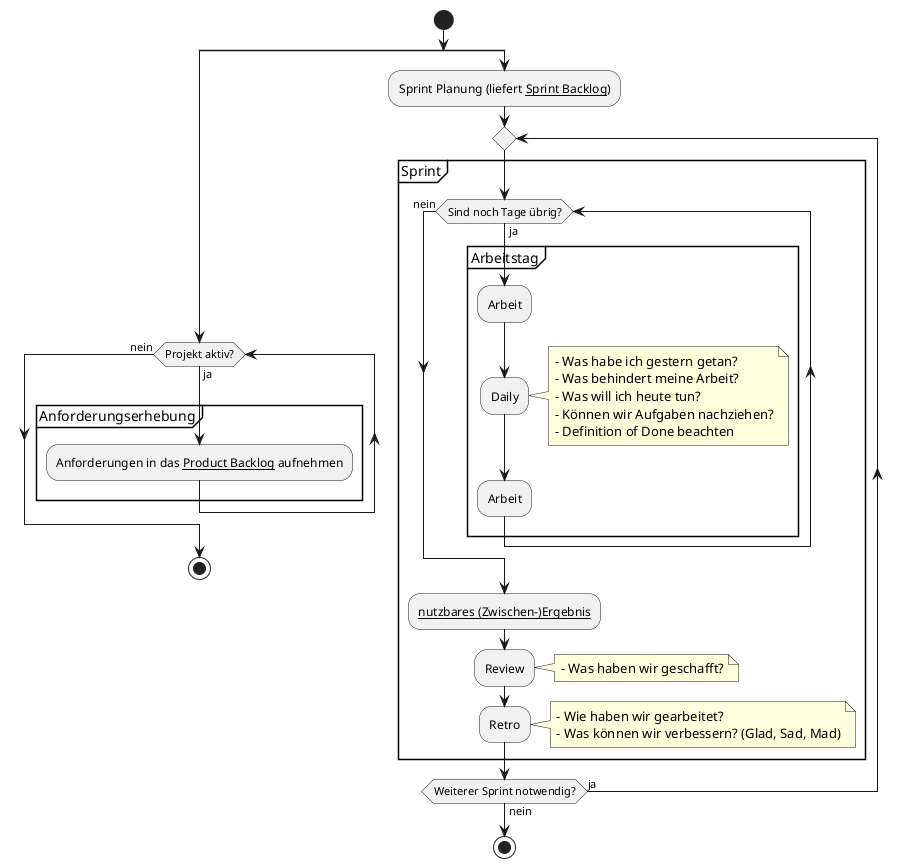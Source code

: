 @startuml
start
split
	while (Projekt aktiv?) is (ja)
		partition Anforderungserhebung {
			:Anforderungen in das __Product Backlog__ aufnehmen;
		}
	endwhile (nein)
	stop
split again
	:Sprint Planung (liefert __Sprint Backlog__);

	repeat
		partition Sprint {
			while (Sind noch Tage übrig?) is (ja)
				partition Arbeitstag {
					:Arbeit;
					:Daily;
					note right
						- Was habe ich gestern getan?
						- Was behindert meine Arbeit?
						- Was will ich heute tun?
						- Können wir Aufgaben nachziehen?
						- Definition of Done beachten
					endnote
					:Arbeit;
				}
			endwhile (nein)
			:__nutzbares (Zwischen-)Ergebnis__;
			:Review;
			note right
				- Was haben wir geschafft?
			endnote
			:Retro;
			note right
				- Wie haben wir gearbeitet?
				- Was können wir verbessern? (Glad, Sad, Mad)
			endnote
		}
	repeat while (Weiterer Sprint notwendig?) is (ja) not (nein)
	stop
@enduml
